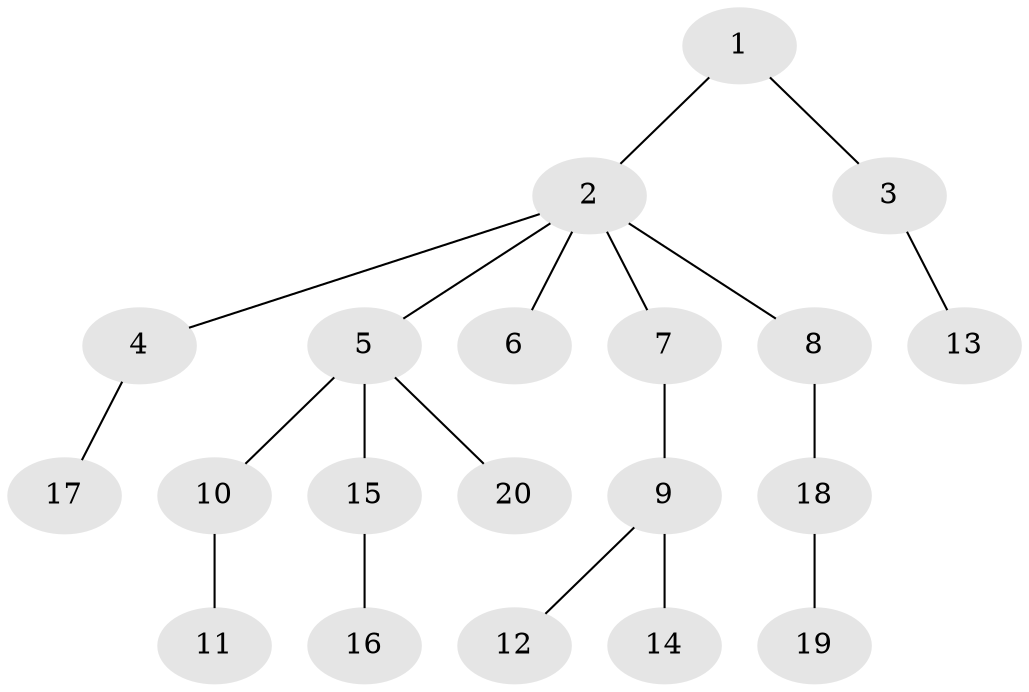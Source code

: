 // Generated by graph-tools (version 1.1) at 2025/46/02/15/25 05:46:28]
// undirected, 20 vertices, 19 edges
graph export_dot {
graph [start="1"]
  node [color=gray90,style=filled];
  1;
  2;
  3;
  4;
  5;
  6;
  7;
  8;
  9;
  10;
  11;
  12;
  13;
  14;
  15;
  16;
  17;
  18;
  19;
  20;
  1 -- 2;
  1 -- 3;
  2 -- 4;
  2 -- 5;
  2 -- 6;
  2 -- 7;
  2 -- 8;
  3 -- 13;
  4 -- 17;
  5 -- 10;
  5 -- 15;
  5 -- 20;
  7 -- 9;
  8 -- 18;
  9 -- 12;
  9 -- 14;
  10 -- 11;
  15 -- 16;
  18 -- 19;
}
